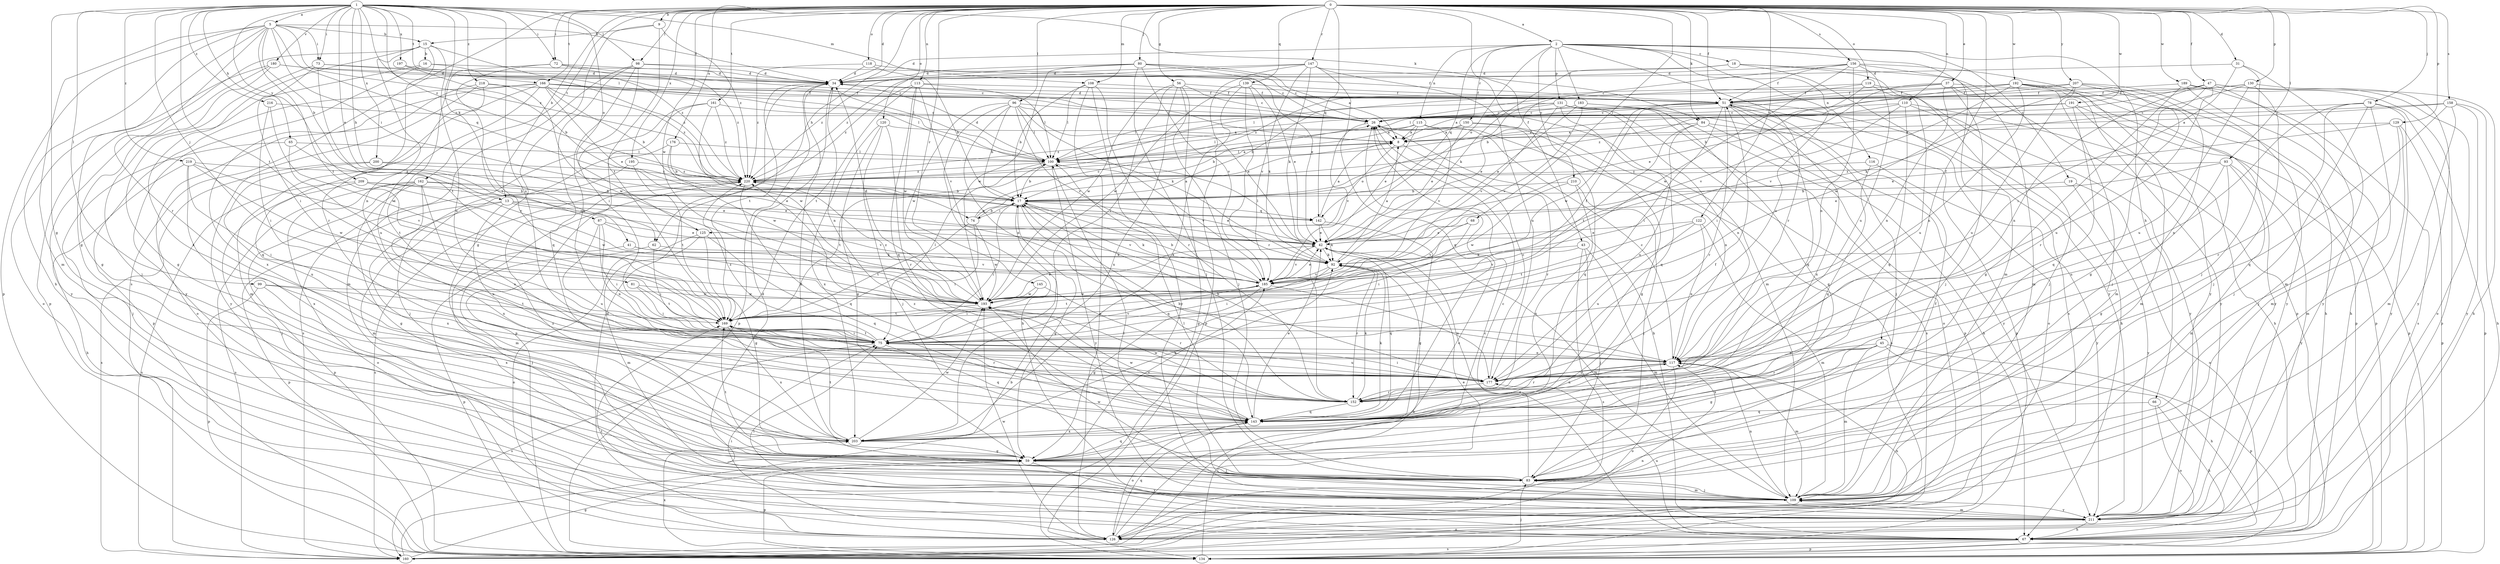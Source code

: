 strict digraph  {
0;
1;
2;
5;
8;
9;
13;
15;
16;
17;
18;
19;
26;
31;
34;
37;
41;
42;
43;
45;
47;
51;
56;
59;
62;
65;
66;
67;
68;
72;
73;
74;
75;
78;
80;
81;
83;
84;
87;
92;
93;
96;
98;
99;
100;
108;
109;
110;
113;
115;
116;
117;
118;
119;
120;
122;
125;
126;
129;
130;
131;
134;
139;
142;
143;
145;
147;
150;
152;
156;
158;
160;
161;
162;
166;
169;
176;
177;
180;
183;
185;
189;
191;
192;
193;
195;
197;
200;
203;
207;
209;
210;
211;
216;
218;
219;
220;
0 -> 2  [label=a];
0 -> 9  [label=b];
0 -> 13  [label=b];
0 -> 31  [label=d];
0 -> 34  [label=d];
0 -> 37  [label=e];
0 -> 43  [label=f];
0 -> 45  [label=f];
0 -> 47  [label=f];
0 -> 51  [label=f];
0 -> 56  [label=g];
0 -> 62  [label=h];
0 -> 68  [label=i];
0 -> 72  [label=i];
0 -> 78  [label=j];
0 -> 80  [label=j];
0 -> 84  [label=k];
0 -> 93  [label=l];
0 -> 96  [label=l];
0 -> 98  [label=l];
0 -> 108  [label=m];
0 -> 110  [label=n];
0 -> 113  [label=n];
0 -> 118  [label=o];
0 -> 119  [label=o];
0 -> 120  [label=o];
0 -> 122  [label=o];
0 -> 129  [label=p];
0 -> 130  [label=p];
0 -> 139  [label=q];
0 -> 142  [label=q];
0 -> 145  [label=r];
0 -> 147  [label=r];
0 -> 156  [label=s];
0 -> 158  [label=s];
0 -> 160  [label=s];
0 -> 161  [label=t];
0 -> 162  [label=t];
0 -> 166  [label=t];
0 -> 176  [label=u];
0 -> 189  [label=w];
0 -> 191  [label=w];
0 -> 192  [label=w];
0 -> 193  [label=w];
0 -> 195  [label=x];
0 -> 207  [label=y];
1 -> 5  [label=a];
1 -> 41  [label=e];
1 -> 59  [label=g];
1 -> 62  [label=h];
1 -> 65  [label=h];
1 -> 72  [label=i];
1 -> 73  [label=i];
1 -> 81  [label=j];
1 -> 84  [label=k];
1 -> 87  [label=k];
1 -> 98  [label=l];
1 -> 99  [label=l];
1 -> 100  [label=l];
1 -> 108  [label=m];
1 -> 125  [label=o];
1 -> 166  [label=t];
1 -> 169  [label=t];
1 -> 177  [label=u];
1 -> 180  [label=v];
1 -> 197  [label=x];
1 -> 200  [label=x];
1 -> 209  [label=y];
1 -> 216  [label=z];
1 -> 218  [label=z];
1 -> 219  [label=z];
1 -> 220  [label=z];
2 -> 18  [label=c];
2 -> 19  [label=c];
2 -> 34  [label=d];
2 -> 66  [label=h];
2 -> 109  [label=m];
2 -> 115  [label=n];
2 -> 116  [label=n];
2 -> 125  [label=o];
2 -> 131  [label=p];
2 -> 142  [label=q];
2 -> 150  [label=r];
2 -> 152  [label=r];
2 -> 177  [label=u];
2 -> 183  [label=v];
2 -> 210  [label=y];
5 -> 13  [label=b];
5 -> 15  [label=b];
5 -> 34  [label=d];
5 -> 59  [label=g];
5 -> 67  [label=h];
5 -> 73  [label=i];
5 -> 74  [label=i];
5 -> 109  [label=m];
5 -> 134  [label=p];
5 -> 142  [label=q];
5 -> 152  [label=r];
5 -> 169  [label=t];
5 -> 220  [label=z];
8 -> 100  [label=l];
8 -> 125  [label=o];
8 -> 152  [label=r];
9 -> 15  [label=b];
9 -> 59  [label=g];
9 -> 169  [label=t];
9 -> 220  [label=z];
13 -> 125  [label=o];
13 -> 134  [label=p];
13 -> 142  [label=q];
13 -> 177  [label=u];
13 -> 185  [label=v];
13 -> 203  [label=x];
15 -> 16  [label=b];
15 -> 117  [label=n];
15 -> 134  [label=p];
15 -> 152  [label=r];
15 -> 177  [label=u];
15 -> 203  [label=x];
15 -> 220  [label=z];
16 -> 34  [label=d];
16 -> 59  [label=g];
16 -> 100  [label=l];
16 -> 211  [label=y];
17 -> 42  [label=e];
17 -> 59  [label=g];
17 -> 74  [label=i];
17 -> 75  [label=i];
17 -> 142  [label=q];
17 -> 143  [label=q];
17 -> 185  [label=v];
18 -> 34  [label=d];
18 -> 92  [label=k];
18 -> 134  [label=p];
18 -> 160  [label=s];
18 -> 211  [label=y];
19 -> 17  [label=b];
19 -> 126  [label=o];
19 -> 211  [label=y];
26 -> 8  [label=a];
26 -> 67  [label=h];
26 -> 117  [label=n];
26 -> 185  [label=v];
31 -> 34  [label=d];
31 -> 75  [label=i];
31 -> 83  [label=j];
31 -> 109  [label=m];
34 -> 51  [label=f];
34 -> 117  [label=n];
34 -> 134  [label=p];
34 -> 169  [label=t];
37 -> 51  [label=f];
37 -> 83  [label=j];
37 -> 117  [label=n];
37 -> 134  [label=p];
37 -> 185  [label=v];
37 -> 211  [label=y];
37 -> 220  [label=z];
41 -> 83  [label=j];
41 -> 92  [label=k];
41 -> 185  [label=v];
42 -> 92  [label=k];
42 -> 100  [label=l];
42 -> 109  [label=m];
42 -> 143  [label=q];
42 -> 185  [label=v];
43 -> 83  [label=j];
43 -> 92  [label=k];
43 -> 109  [label=m];
43 -> 160  [label=s];
43 -> 185  [label=v];
45 -> 59  [label=g];
45 -> 67  [label=h];
45 -> 109  [label=m];
45 -> 117  [label=n];
45 -> 134  [label=p];
45 -> 152  [label=r];
45 -> 203  [label=x];
47 -> 17  [label=b];
47 -> 51  [label=f];
47 -> 67  [label=h];
47 -> 117  [label=n];
47 -> 126  [label=o];
47 -> 152  [label=r];
47 -> 177  [label=u];
47 -> 211  [label=y];
51 -> 26  [label=c];
51 -> 34  [label=d];
51 -> 67  [label=h];
51 -> 75  [label=i];
51 -> 83  [label=j];
51 -> 100  [label=l];
51 -> 126  [label=o];
51 -> 143  [label=q];
51 -> 152  [label=r];
51 -> 193  [label=w];
51 -> 203  [label=x];
56 -> 26  [label=c];
56 -> 51  [label=f];
56 -> 75  [label=i];
56 -> 83  [label=j];
56 -> 134  [label=p];
56 -> 193  [label=w];
56 -> 203  [label=x];
59 -> 83  [label=j];
59 -> 134  [label=p];
59 -> 143  [label=q];
59 -> 169  [label=t];
59 -> 185  [label=v];
59 -> 211  [label=y];
59 -> 220  [label=z];
62 -> 75  [label=i];
62 -> 92  [label=k];
62 -> 134  [label=p];
65 -> 83  [label=j];
65 -> 100  [label=l];
65 -> 169  [label=t];
65 -> 185  [label=v];
66 -> 67  [label=h];
66 -> 126  [label=o];
66 -> 143  [label=q];
67 -> 42  [label=e];
67 -> 134  [label=p];
67 -> 160  [label=s];
67 -> 169  [label=t];
67 -> 177  [label=u];
68 -> 42  [label=e];
68 -> 75  [label=i];
68 -> 185  [label=v];
72 -> 26  [label=c];
72 -> 34  [label=d];
72 -> 75  [label=i];
72 -> 169  [label=t];
72 -> 220  [label=z];
73 -> 26  [label=c];
73 -> 34  [label=d];
73 -> 75  [label=i];
73 -> 83  [label=j];
73 -> 169  [label=t];
74 -> 8  [label=a];
74 -> 17  [label=b];
74 -> 26  [label=c];
74 -> 75  [label=i];
74 -> 169  [label=t];
74 -> 193  [label=w];
75 -> 117  [label=n];
75 -> 143  [label=q];
75 -> 160  [label=s];
75 -> 169  [label=t];
75 -> 177  [label=u];
75 -> 185  [label=v];
75 -> 220  [label=z];
78 -> 26  [label=c];
78 -> 83  [label=j];
78 -> 109  [label=m];
78 -> 117  [label=n];
78 -> 134  [label=p];
78 -> 152  [label=r];
78 -> 211  [label=y];
80 -> 8  [label=a];
80 -> 26  [label=c];
80 -> 34  [label=d];
80 -> 42  [label=e];
80 -> 83  [label=j];
80 -> 185  [label=v];
80 -> 193  [label=w];
80 -> 220  [label=z];
81 -> 75  [label=i];
81 -> 169  [label=t];
81 -> 193  [label=w];
83 -> 26  [label=c];
83 -> 34  [label=d];
83 -> 100  [label=l];
83 -> 109  [label=m];
84 -> 8  [label=a];
84 -> 67  [label=h];
84 -> 169  [label=t];
84 -> 177  [label=u];
84 -> 211  [label=y];
87 -> 42  [label=e];
87 -> 75  [label=i];
87 -> 92  [label=k];
87 -> 117  [label=n];
87 -> 177  [label=u];
92 -> 8  [label=a];
92 -> 75  [label=i];
92 -> 152  [label=r];
92 -> 185  [label=v];
93 -> 42  [label=e];
93 -> 59  [label=g];
93 -> 109  [label=m];
93 -> 177  [label=u];
93 -> 211  [label=y];
93 -> 220  [label=z];
96 -> 17  [label=b];
96 -> 26  [label=c];
96 -> 42  [label=e];
96 -> 67  [label=h];
96 -> 92  [label=k];
96 -> 100  [label=l];
96 -> 117  [label=n];
96 -> 185  [label=v];
96 -> 193  [label=w];
98 -> 26  [label=c];
98 -> 34  [label=d];
98 -> 75  [label=i];
98 -> 109  [label=m];
98 -> 117  [label=n];
98 -> 143  [label=q];
99 -> 134  [label=p];
99 -> 169  [label=t];
99 -> 193  [label=w];
99 -> 203  [label=x];
100 -> 8  [label=a];
100 -> 17  [label=b];
100 -> 34  [label=d];
100 -> 169  [label=t];
100 -> 185  [label=v];
100 -> 211  [label=y];
100 -> 220  [label=z];
108 -> 17  [label=b];
108 -> 51  [label=f];
108 -> 100  [label=l];
108 -> 126  [label=o];
108 -> 152  [label=r];
108 -> 211  [label=y];
109 -> 34  [label=d];
109 -> 51  [label=f];
109 -> 83  [label=j];
109 -> 100  [label=l];
109 -> 117  [label=n];
109 -> 193  [label=w];
109 -> 211  [label=y];
110 -> 26  [label=c];
110 -> 67  [label=h];
110 -> 75  [label=i];
110 -> 143  [label=q];
110 -> 211  [label=y];
110 -> 220  [label=z];
113 -> 51  [label=f];
113 -> 100  [label=l];
113 -> 143  [label=q];
113 -> 169  [label=t];
113 -> 185  [label=v];
113 -> 193  [label=w];
113 -> 220  [label=z];
115 -> 8  [label=a];
115 -> 17  [label=b];
115 -> 42  [label=e];
115 -> 100  [label=l];
115 -> 143  [label=q];
115 -> 185  [label=v];
116 -> 143  [label=q];
116 -> 211  [label=y];
116 -> 220  [label=z];
117 -> 26  [label=c];
117 -> 109  [label=m];
117 -> 126  [label=o];
117 -> 152  [label=r];
117 -> 177  [label=u];
118 -> 17  [label=b];
118 -> 34  [label=d];
118 -> 51  [label=f];
118 -> 220  [label=z];
119 -> 17  [label=b];
119 -> 42  [label=e];
119 -> 51  [label=f];
119 -> 83  [label=j];
119 -> 177  [label=u];
120 -> 8  [label=a];
120 -> 59  [label=g];
120 -> 83  [label=j];
120 -> 152  [label=r];
120 -> 203  [label=x];
122 -> 42  [label=e];
122 -> 109  [label=m];
122 -> 117  [label=n];
122 -> 169  [label=t];
122 -> 177  [label=u];
125 -> 59  [label=g];
125 -> 109  [label=m];
125 -> 126  [label=o];
125 -> 143  [label=q];
126 -> 26  [label=c];
126 -> 34  [label=d];
126 -> 75  [label=i];
126 -> 117  [label=n];
126 -> 143  [label=q];
126 -> 193  [label=w];
129 -> 8  [label=a];
129 -> 42  [label=e];
129 -> 83  [label=j];
129 -> 109  [label=m];
129 -> 134  [label=p];
130 -> 51  [label=f];
130 -> 83  [label=j];
130 -> 92  [label=k];
130 -> 100  [label=l];
130 -> 177  [label=u];
130 -> 211  [label=y];
131 -> 17  [label=b];
131 -> 26  [label=c];
131 -> 42  [label=e];
131 -> 117  [label=n];
131 -> 126  [label=o];
131 -> 134  [label=p];
131 -> 143  [label=q];
131 -> 160  [label=s];
131 -> 185  [label=v];
134 -> 83  [label=j];
134 -> 92  [label=k];
134 -> 203  [label=x];
139 -> 42  [label=e];
139 -> 51  [label=f];
139 -> 92  [label=k];
139 -> 134  [label=p];
139 -> 152  [label=r];
139 -> 193  [label=w];
142 -> 8  [label=a];
142 -> 42  [label=e];
142 -> 59  [label=g];
142 -> 92  [label=k];
143 -> 42  [label=e];
143 -> 51  [label=f];
143 -> 92  [label=k];
143 -> 126  [label=o];
143 -> 193  [label=w];
143 -> 203  [label=x];
143 -> 220  [label=z];
145 -> 75  [label=i];
145 -> 152  [label=r];
145 -> 193  [label=w];
147 -> 34  [label=d];
147 -> 92  [label=k];
147 -> 109  [label=m];
147 -> 143  [label=q];
147 -> 177  [label=u];
147 -> 185  [label=v];
147 -> 203  [label=x];
147 -> 220  [label=z];
150 -> 8  [label=a];
150 -> 42  [label=e];
150 -> 59  [label=g];
150 -> 160  [label=s];
150 -> 220  [label=z];
152 -> 17  [label=b];
152 -> 92  [label=k];
152 -> 117  [label=n];
152 -> 143  [label=q];
152 -> 193  [label=w];
156 -> 26  [label=c];
156 -> 34  [label=d];
156 -> 51  [label=f];
156 -> 109  [label=m];
156 -> 117  [label=n];
156 -> 177  [label=u];
156 -> 193  [label=w];
156 -> 211  [label=y];
158 -> 8  [label=a];
158 -> 26  [label=c];
158 -> 67  [label=h];
158 -> 109  [label=m];
158 -> 143  [label=q];
158 -> 211  [label=y];
160 -> 17  [label=b];
160 -> 26  [label=c];
160 -> 59  [label=g];
160 -> 117  [label=n];
161 -> 26  [label=c];
161 -> 134  [label=p];
161 -> 160  [label=s];
161 -> 193  [label=w];
161 -> 220  [label=z];
162 -> 17  [label=b];
162 -> 42  [label=e];
162 -> 59  [label=g];
162 -> 126  [label=o];
162 -> 134  [label=p];
162 -> 160  [label=s];
162 -> 177  [label=u];
162 -> 203  [label=x];
166 -> 8  [label=a];
166 -> 17  [label=b];
166 -> 42  [label=e];
166 -> 51  [label=f];
166 -> 100  [label=l];
166 -> 134  [label=p];
166 -> 143  [label=q];
166 -> 177  [label=u];
166 -> 203  [label=x];
166 -> 220  [label=z];
169 -> 75  [label=i];
169 -> 100  [label=l];
169 -> 152  [label=r];
169 -> 203  [label=x];
176 -> 17  [label=b];
176 -> 83  [label=j];
176 -> 100  [label=l];
176 -> 193  [label=w];
177 -> 17  [label=b];
177 -> 26  [label=c];
177 -> 75  [label=i];
177 -> 152  [label=r];
180 -> 34  [label=d];
180 -> 59  [label=g];
180 -> 126  [label=o];
180 -> 211  [label=y];
180 -> 220  [label=z];
183 -> 26  [label=c];
183 -> 42  [label=e];
183 -> 59  [label=g];
183 -> 134  [label=p];
183 -> 185  [label=v];
185 -> 17  [label=b];
185 -> 42  [label=e];
185 -> 59  [label=g];
185 -> 169  [label=t];
185 -> 177  [label=u];
185 -> 193  [label=w];
189 -> 51  [label=f];
189 -> 59  [label=g];
189 -> 67  [label=h];
189 -> 134  [label=p];
189 -> 160  [label=s];
191 -> 8  [label=a];
191 -> 26  [label=c];
191 -> 109  [label=m];
191 -> 134  [label=p];
191 -> 143  [label=q];
192 -> 51  [label=f];
192 -> 67  [label=h];
192 -> 100  [label=l];
192 -> 109  [label=m];
192 -> 117  [label=n];
192 -> 134  [label=p];
192 -> 185  [label=v];
192 -> 211  [label=y];
192 -> 220  [label=z];
193 -> 34  [label=d];
193 -> 42  [label=e];
193 -> 51  [label=f];
193 -> 169  [label=t];
193 -> 220  [label=z];
195 -> 109  [label=m];
195 -> 169  [label=t];
195 -> 220  [label=z];
197 -> 17  [label=b];
197 -> 34  [label=d];
200 -> 42  [label=e];
200 -> 160  [label=s];
200 -> 177  [label=u];
200 -> 220  [label=z];
203 -> 59  [label=g];
203 -> 92  [label=k];
203 -> 169  [label=t];
203 -> 193  [label=w];
207 -> 51  [label=f];
207 -> 59  [label=g];
207 -> 83  [label=j];
207 -> 100  [label=l];
207 -> 177  [label=u];
207 -> 193  [label=w];
207 -> 211  [label=y];
209 -> 17  [label=b];
209 -> 42  [label=e];
209 -> 83  [label=j];
209 -> 160  [label=s];
209 -> 193  [label=w];
210 -> 17  [label=b];
210 -> 83  [label=j];
210 -> 193  [label=w];
210 -> 203  [label=x];
211 -> 42  [label=e];
211 -> 67  [label=h];
211 -> 75  [label=i];
211 -> 109  [label=m];
211 -> 126  [label=o];
216 -> 26  [label=c];
216 -> 75  [label=i];
216 -> 193  [label=w];
218 -> 51  [label=f];
218 -> 109  [label=m];
218 -> 126  [label=o];
218 -> 193  [label=w];
218 -> 211  [label=y];
219 -> 67  [label=h];
219 -> 75  [label=i];
219 -> 185  [label=v];
219 -> 193  [label=w];
219 -> 203  [label=x];
219 -> 220  [label=z];
220 -> 17  [label=b];
220 -> 109  [label=m];
220 -> 143  [label=q];
220 -> 160  [label=s];
}
